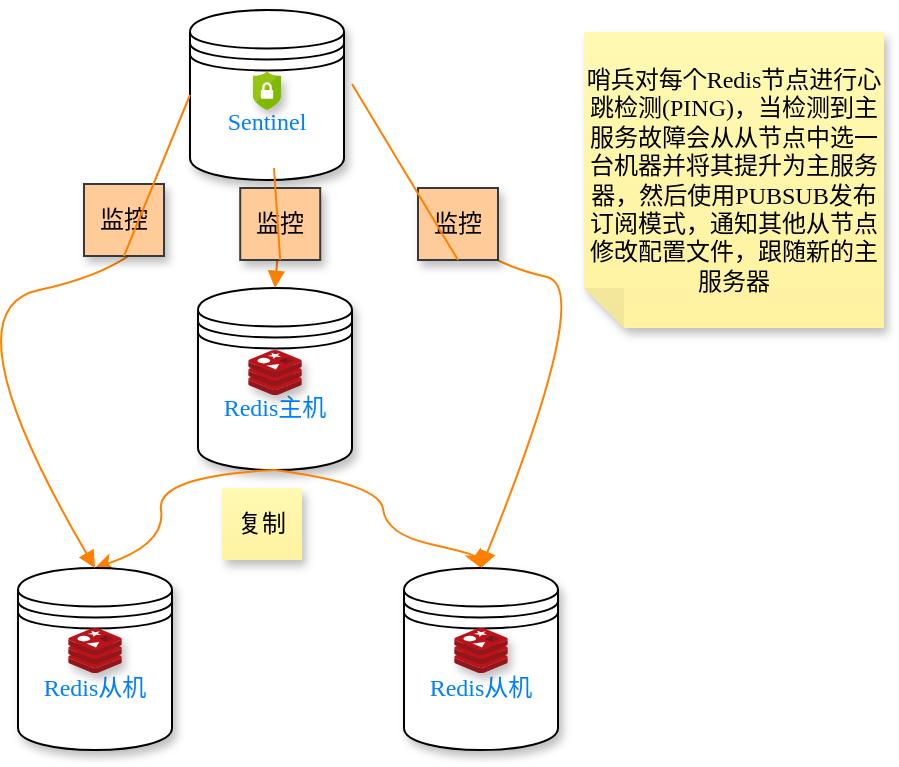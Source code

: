 <mxfile version="20.3.0" type="device"><diagram id="va81f4tLsdk8z1BtugD0" name="Page-1"><mxGraphModel dx="1133" dy="1116" grid="0" gridSize="10" guides="1" tooltips="1" connect="1" arrows="1" fold="1" page="0" pageScale="1" pageWidth="827" pageHeight="1169" math="0" shadow="0"><root><mxCell id="0"/><mxCell id="1" parent="0"/><mxCell id="dDcske9U9_3VaKOSgDQP-7" value="" style="group" parent="1" vertex="1" connectable="0"><mxGeometry x="-49" y="107" width="77" height="91" as="geometry"/></mxCell><mxCell id="dDcske9U9_3VaKOSgDQP-6" value="Redis主机" style="shape=datastore;whiteSpace=wrap;html=1;rounded=1;shadow=1;glass=1;sketch=0;hachureGap=4;fontFamily=Lucida Console;fontColor=#007FFF;gradientColor=none;" parent="dDcske9U9_3VaKOSgDQP-7" vertex="1"><mxGeometry width="77" height="91" as="geometry"/></mxCell><mxCell id="dDcske9U9_3VaKOSgDQP-1" value="&lt;span style=&quot;color: rgba(0, 0, 0, 0); font-family: monospace; font-size: 0px; text-align: start;&quot;&gt;%3CmxGraphModel%3E%3Croot%3E%3CmxCell%20id%3D%220%22%2F%3E%3CmxCell%20id%3D%221%22%20parent%3D%220%22%2F%3E%3CmxCell%20id%3D%222%22%20value%3D%22%22%20style%3D%22group%22%20vertex%3D%221%22%20connectable%3D%220%22%20parent%3D%221%22%3E%3CmxGeometry%20x%3D%22-71%22%20y%3D%22174%22%20width%3D%2277%22%20height%3D%2291%22%20as%3D%22geometry%22%2F%3E%3C%2FmxCell%3E%3CmxCell%20id%3D%223%22%20value%3D%22Redis%E4%B8%BB%E6%9C%BA%22%20style%3D%22shape%3Ddatastore%3BwhiteSpace%3Dwrap%3Bhtml%3D1%3Brounded%3D1%3Bshadow%3D1%3Bglass%3D1%3Bsketch%3D0%3BhachureGap%3D4%3BfontFamily%3DLucida%20Console%3BfontColor%3D%23007FFF%3BgradientColor%3Dnone%3B%22%20vertex%3D%221%22%20parent%3D%222%22%3E%3CmxGeometry%20width%3D%2277%22%20height%3D%2291%22%20as%3D%22geometry%22%2F%3E%3C%2FmxCell%3E%3CmxCell%20id%3D%224%22%20value%3D%22%22%20style%3D%22sketch%3D0%3Baspect%3Dfixed%3Bhtml%3D1%3Bpoints%3D%5B%5D%3Balign%3Dcenter%3Bimage%3BfontSize%3D12%3Bimage%3Dimg%2Flib%2Fmscae%2FCache_Redis_Product.svg%3Brounded%3D1%3Bshadow%3D1%3Bglass%3D1%3BhachureGap%3D4%3BfontFamily%3DLucida%20Console%3BfontColor%3D%23007FFF%3BgradientColor%3Dnone%3B%22%20vertex%3D%221%22%20parent%3D%222%22%3E%3CmxGeometry%20x%3D%2225.11%22%20y%3D%2231%22%20width%3D%2226.79%22%20height%3D%2222.5%22%20as%3D%22geometry%22%2F%3E%3C%2FmxCell%3E%3C%2Froot%3E%3C%2FmxGraphModel%3E&lt;/span&gt;" style="sketch=0;aspect=fixed;html=1;points=[];align=center;image;fontSize=12;image=img/lib/mscae/Cache_Redis_Product.svg;rounded=1;shadow=1;glass=1;hachureGap=4;fontFamily=Lucida Console;fontColor=#007FFF;gradientColor=none;" parent="dDcske9U9_3VaKOSgDQP-7" vertex="1"><mxGeometry x="25.11" y="31" width="26.79" height="22.5" as="geometry"/></mxCell><mxCell id="dDcske9U9_3VaKOSgDQP-13" value="" style="endArrow=classic;html=1;rounded=0;strokeColor=#FF8000;fontFamily=Lucida Console;fontColor=#007FFF;sourcePerimeterSpacing=8;targetPerimeterSpacing=8;curved=1;exitX=0.5;exitY=1;exitDx=0;exitDy=0;entryX=0.5;entryY=0;entryDx=0;entryDy=0;" parent="1" source="dDcske9U9_3VaKOSgDQP-6" target="dDcske9U9_3VaKOSgDQP-8" edge="1"><mxGeometry width="50" height="50" relative="1" as="geometry"><mxPoint x="6" y="220" as="sourcePoint"/><mxPoint x="102" y="243" as="targetPoint"/><Array as="points"><mxPoint x="42" y="205"/><mxPoint x="45" y="230"/><mxPoint x="89" y="240"/></Array></mxGeometry></mxCell><mxCell id="dDcske9U9_3VaKOSgDQP-14" value="" style="endArrow=classic;html=1;rounded=0;strokeColor=#FF8000;fontFamily=Lucida Console;fontColor=#007FFF;sourcePerimeterSpacing=8;targetPerimeterSpacing=8;curved=1;exitX=0.5;exitY=1;exitDx=0;exitDy=0;entryX=0.5;entryY=0;entryDx=0;entryDy=0;" parent="1" source="dDcske9U9_3VaKOSgDQP-6" target="dDcske9U9_3VaKOSgDQP-9" edge="1"><mxGeometry width="50" height="50" relative="1" as="geometry"><mxPoint x="5" y="217" as="sourcePoint"/><mxPoint x="117" y="105" as="targetPoint"/><Array as="points"><mxPoint x="-70" y="201"/><mxPoint x="-65" y="235"/></Array></mxGeometry></mxCell><mxCell id="dDcske9U9_3VaKOSgDQP-16" value="复制" style="shape=note;whiteSpace=wrap;html=1;backgroundOutline=1;fontColor=#000000;darkOpacity=0.05;fillColor=#FFF9B2;strokeColor=none;fillStyle=solid;direction=west;gradientDirection=north;gradientColor=#FFF2A1;shadow=1;size=0;pointerEvents=1;rounded=1;glass=1;sketch=0;hachureGap=4;fontFamily=Lucida Console;" parent="1" vertex="1"><mxGeometry x="-37" y="207" width="40" height="36" as="geometry"/></mxCell><mxCell id="N2dzHIjIwaa4R7R9n_TM-1" value="" style="group" parent="1" vertex="1" connectable="0"><mxGeometry x="-53" y="-32" width="77" height="85" as="geometry"/></mxCell><mxCell id="N2dzHIjIwaa4R7R9n_TM-2" value="Sentinel" style="shape=datastore;whiteSpace=wrap;html=1;rounded=1;shadow=1;glass=1;sketch=0;hachureGap=4;fontFamily=Lucida Console;fontColor=#007FFF;gradientColor=none;" parent="N2dzHIjIwaa4R7R9n_TM-1" vertex="1"><mxGeometry width="77" height="85" as="geometry"/></mxCell><mxCell id="PLIrodMckrbdrG3JASOV-1" value="" style="sketch=0;aspect=fixed;html=1;points=[];align=center;image;fontSize=12;image=img/lib/mscae/Security_Center.svg;rounded=1;shadow=1;glass=1;hachureGap=4;fontFamily=Lucida Console;fontColor=#007FFF;gradientColor=none;" vertex="1" parent="N2dzHIjIwaa4R7R9n_TM-1"><mxGeometry x="31.48" y="30.5" width="14.04" height="19.5" as="geometry"/></mxCell><mxCell id="N2dzHIjIwaa4R7R9n_TM-5" value="" style="group" parent="1" vertex="1" connectable="0"><mxGeometry x="-139" y="247" width="77" height="91" as="geometry"/></mxCell><mxCell id="dDcske9U9_3VaKOSgDQP-9" value="Redis从机" style="shape=datastore;whiteSpace=wrap;html=1;rounded=1;shadow=1;glass=1;sketch=0;hachureGap=4;fontFamily=Lucida Console;fontColor=#007FFF;gradientColor=none;" parent="N2dzHIjIwaa4R7R9n_TM-5" vertex="1"><mxGeometry width="77" height="91" as="geometry"/></mxCell><mxCell id="dDcske9U9_3VaKOSgDQP-24" value="&lt;span style=&quot;color: rgba(0, 0, 0, 0); font-family: monospace; font-size: 0px; text-align: start;&quot;&gt;%3CmxGraphModel%3E%3Croot%3E%3CmxCell%20id%3D%220%22%2F%3E%3CmxCell%20id%3D%221%22%20parent%3D%220%22%2F%3E%3CmxCell%20id%3D%222%22%20value%3D%22%22%20style%3D%22group%22%20vertex%3D%221%22%20connectable%3D%220%22%20parent%3D%221%22%3E%3CmxGeometry%20x%3D%22-71%22%20y%3D%22174%22%20width%3D%2277%22%20height%3D%2291%22%20as%3D%22geometry%22%2F%3E%3C%2FmxCell%3E%3CmxCell%20id%3D%223%22%20value%3D%22Redis%E4%B8%BB%E6%9C%BA%22%20style%3D%22shape%3Ddatastore%3BwhiteSpace%3Dwrap%3Bhtml%3D1%3Brounded%3D1%3Bshadow%3D1%3Bglass%3D1%3Bsketch%3D0%3BhachureGap%3D4%3BfontFamily%3DLucida%20Console%3BfontColor%3D%23007FFF%3BgradientColor%3Dnone%3B%22%20vertex%3D%221%22%20parent%3D%222%22%3E%3CmxGeometry%20width%3D%2277%22%20height%3D%2291%22%20as%3D%22geometry%22%2F%3E%3C%2FmxCell%3E%3CmxCell%20id%3D%224%22%20value%3D%22%22%20style%3D%22sketch%3D0%3Baspect%3Dfixed%3Bhtml%3D1%3Bpoints%3D%5B%5D%3Balign%3Dcenter%3Bimage%3BfontSize%3D12%3Bimage%3Dimg%2Flib%2Fmscae%2FCache_Redis_Product.svg%3Brounded%3D1%3Bshadow%3D1%3Bglass%3D1%3BhachureGap%3D4%3BfontFamily%3DLucida%20Console%3BfontColor%3D%23007FFF%3BgradientColor%3Dnone%3B%22%20vertex%3D%221%22%20parent%3D%222%22%3E%3CmxGeometry%20x%3D%2225.11%22%20y%3D%2231%22%20width%3D%2226.79%22%20height%3D%2222.5%22%20as%3D%22geometry%22%2F%3E%3C%2FmxCell%3E%3C%2Froot%3E%3C%2FmxGraphModel%3E&lt;/span&gt;" style="sketch=0;aspect=fixed;html=1;points=[];align=center;image;fontSize=12;image=img/lib/mscae/Cache_Redis_Product.svg;rounded=1;shadow=1;glass=1;hachureGap=4;fontFamily=Lucida Console;fontColor=#007FFF;gradientColor=none;" parent="N2dzHIjIwaa4R7R9n_TM-5" vertex="1"><mxGeometry x="25.11" y="30" width="26.79" height="22.5" as="geometry"/></mxCell><mxCell id="N2dzHIjIwaa4R7R9n_TM-6" value="" style="group" parent="1" vertex="1" connectable="0"><mxGeometry x="54" y="247" width="77" height="91" as="geometry"/></mxCell><mxCell id="dDcske9U9_3VaKOSgDQP-8" value="Redis从机" style="shape=datastore;whiteSpace=wrap;html=1;rounded=1;shadow=1;glass=1;sketch=0;hachureGap=4;fontFamily=Lucida Console;fontColor=#007FFF;gradientColor=none;" parent="N2dzHIjIwaa4R7R9n_TM-6" vertex="1"><mxGeometry width="77" height="91" as="geometry"/></mxCell><mxCell id="dDcske9U9_3VaKOSgDQP-25" value="&lt;span style=&quot;color: rgba(0, 0, 0, 0); font-family: monospace; font-size: 0px; text-align: start;&quot;&gt;%3CmxGraphModel%3E%3Croot%3E%3CmxCell%20id%3D%220%22%2F%3E%3CmxCell%20id%3D%221%22%20parent%3D%220%22%2F%3E%3CmxCell%20id%3D%222%22%20value%3D%22%22%20style%3D%22group%22%20vertex%3D%221%22%20connectable%3D%220%22%20parent%3D%221%22%3E%3CmxGeometry%20x%3D%22-71%22%20y%3D%22174%22%20width%3D%2277%22%20height%3D%2291%22%20as%3D%22geometry%22%2F%3E%3C%2FmxCell%3E%3CmxCell%20id%3D%223%22%20value%3D%22Redis%E4%B8%BB%E6%9C%BA%22%20style%3D%22shape%3Ddatastore%3BwhiteSpace%3Dwrap%3Bhtml%3D1%3Brounded%3D1%3Bshadow%3D1%3Bglass%3D1%3Bsketch%3D0%3BhachureGap%3D4%3BfontFamily%3DLucida%20Console%3BfontColor%3D%23007FFF%3BgradientColor%3Dnone%3B%22%20vertex%3D%221%22%20parent%3D%222%22%3E%3CmxGeometry%20width%3D%2277%22%20height%3D%2291%22%20as%3D%22geometry%22%2F%3E%3C%2FmxCell%3E%3CmxCell%20id%3D%224%22%20value%3D%22%22%20style%3D%22sketch%3D0%3Baspect%3Dfixed%3Bhtml%3D1%3Bpoints%3D%5B%5D%3Balign%3Dcenter%3Bimage%3BfontSize%3D12%3Bimage%3Dimg%2Flib%2Fmscae%2FCache_Redis_Product.svg%3Brounded%3D1%3Bshadow%3D1%3Bglass%3D1%3BhachureGap%3D4%3BfontFamily%3DLucida%20Console%3BfontColor%3D%23007FFF%3BgradientColor%3Dnone%3B%22%20vertex%3D%221%22%20parent%3D%222%22%3E%3CmxGeometry%20x%3D%2225.11%22%20y%3D%2231%22%20width%3D%2226.79%22%20height%3D%2222.5%22%20as%3D%22geometry%22%2F%3E%3C%2FmxCell%3E%3C%2Froot%3E%3C%2FmxGraphModel%3E&lt;/span&gt;" style="sketch=0;aspect=fixed;html=1;points=[];align=center;image;fontSize=12;image=img/lib/mscae/Cache_Redis_Product.svg;rounded=1;shadow=1;glass=1;hachureGap=4;fontFamily=Lucida Console;fontColor=#007FFF;gradientColor=none;" parent="N2dzHIjIwaa4R7R9n_TM-6" vertex="1"><mxGeometry x="25.1" y="30" width="26.79" height="22.5" as="geometry"/></mxCell><mxCell id="N2dzHIjIwaa4R7R9n_TM-8" value="" style="edgeStyle=none;orthogonalLoop=1;jettySize=auto;html=1;rounded=0;strokeColor=#FF8000;fontFamily=Lucida Console;fontColor=#007FFF;startArrow=none;startFill=0;endArrow=block;endFill=1;targetPerimeterSpacing=8;curved=1;entryX=0.5;entryY=0;entryDx=0;entryDy=0;" parent="1" source="N2dzHIjIwaa4R7R9n_TM-14" target="dDcske9U9_3VaKOSgDQP-6" edge="1"><mxGeometry width="120" relative="1" as="geometry"><mxPoint x="-11" y="47" as="sourcePoint"/><mxPoint x="104" y="60" as="targetPoint"/><Array as="points"/></mxGeometry></mxCell><mxCell id="N2dzHIjIwaa4R7R9n_TM-9" value="" style="edgeStyle=none;orthogonalLoop=1;jettySize=auto;html=1;rounded=0;strokeColor=#FF8000;fontFamily=Lucida Console;fontColor=#007FFF;startArrow=none;startFill=0;endArrow=block;endFill=1;targetPerimeterSpacing=8;curved=1;entryX=0.5;entryY=0;entryDx=0;entryDy=0;" parent="1" source="N2dzHIjIwaa4R7R9n_TM-16" target="dDcske9U9_3VaKOSgDQP-8" edge="1"><mxGeometry width="120" relative="1" as="geometry"><mxPoint x="28" y="5" as="sourcePoint"/><mxPoint x="91" y="-21.5" as="targetPoint"/><Array as="points"><mxPoint x="77" y="76"/><mxPoint x="102" y="96"/><mxPoint x="149" y="107"/></Array></mxGeometry></mxCell><mxCell id="N2dzHIjIwaa4R7R9n_TM-10" value="" style="edgeStyle=none;orthogonalLoop=1;jettySize=auto;html=1;rounded=0;strokeColor=#FF8000;fontFamily=Lucida Console;fontColor=#007FFF;startArrow=none;startFill=0;endArrow=block;endFill=1;targetPerimeterSpacing=8;curved=1;entryX=0.5;entryY=0;entryDx=0;entryDy=0;entryPerimeter=0;exitX=0;exitY=0.5;exitDx=0;exitDy=0;" parent="1" source="N2dzHIjIwaa4R7R9n_TM-12" target="dDcske9U9_3VaKOSgDQP-9" edge="1"><mxGeometry width="120" relative="1" as="geometry"><mxPoint x="-52" y="11" as="sourcePoint"/><mxPoint x="68" y="11" as="targetPoint"/><Array as="points"><mxPoint x="-81" y="98"/><mxPoint x="-176" y="118"/></Array></mxGeometry></mxCell><mxCell id="N2dzHIjIwaa4R7R9n_TM-12" value="监控" style="shape=note;whiteSpace=wrap;html=1;backgroundOutline=1;darkOpacity=0.05;fillColor=#ffcc99;strokeColor=#36393d;fillStyle=solid;direction=west;gradientDirection=north;shadow=1;size=0;pointerEvents=1;rounded=1;glass=1;sketch=0;hachureGap=4;fontFamily=Lucida Console;" parent="1" vertex="1"><mxGeometry x="-106" y="55" width="40" height="36" as="geometry"/></mxCell><mxCell id="N2dzHIjIwaa4R7R9n_TM-13" value="" style="edgeStyle=none;orthogonalLoop=1;jettySize=auto;html=1;rounded=0;strokeColor=#FF8000;fontFamily=Lucida Console;fontColor=#007FFF;startArrow=none;startFill=0;endArrow=none;endFill=1;sourcePerimeterSpacing=8;curved=1;entryX=0.5;entryY=0;entryDx=0;entryDy=0;entryPerimeter=0;exitX=0;exitY=0.5;exitDx=0;exitDy=0;" parent="1" source="N2dzHIjIwaa4R7R9n_TM-2" target="N2dzHIjIwaa4R7R9n_TM-12" edge="1"><mxGeometry width="120" relative="1" as="geometry"><mxPoint x="-53.0" y="10.5" as="sourcePoint"/><mxPoint x="-100.5" y="247.0" as="targetPoint"/><Array as="points"/></mxGeometry></mxCell><mxCell id="N2dzHIjIwaa4R7R9n_TM-14" value="监控" style="shape=note;whiteSpace=wrap;html=1;backgroundOutline=1;darkOpacity=0.05;fillColor=#ffcc99;strokeColor=#36393d;fillStyle=solid;direction=west;gradientDirection=north;shadow=1;size=0;pointerEvents=1;rounded=1;glass=1;sketch=0;hachureGap=4;fontFamily=Lucida Console;" parent="1" vertex="1"><mxGeometry x="-27.89" y="57" width="40" height="36" as="geometry"/></mxCell><mxCell id="N2dzHIjIwaa4R7R9n_TM-15" value="" style="edgeStyle=none;orthogonalLoop=1;jettySize=auto;html=1;rounded=0;strokeColor=#FF8000;fontFamily=Lucida Console;fontColor=#007FFF;startArrow=none;startFill=0;endArrow=none;endFill=1;sourcePerimeterSpacing=8;curved=1;entryX=0.5;entryY=0;entryDx=0;entryDy=0;" parent="1" target="N2dzHIjIwaa4R7R9n_TM-14" edge="1"><mxGeometry width="120" relative="1" as="geometry"><mxPoint x="-11" y="47.0" as="sourcePoint"/><mxPoint x="-10.5" y="107.0" as="targetPoint"/><Array as="points"/></mxGeometry></mxCell><mxCell id="N2dzHIjIwaa4R7R9n_TM-16" value="监控" style="shape=note;whiteSpace=wrap;html=1;backgroundOutline=1;darkOpacity=0.05;fillColor=#ffcc99;strokeColor=#36393d;fillStyle=solid;direction=west;gradientDirection=north;shadow=1;size=0;pointerEvents=1;rounded=1;glass=1;sketch=0;hachureGap=4;fontFamily=Lucida Console;" parent="1" vertex="1"><mxGeometry x="61" y="57" width="40" height="36" as="geometry"/></mxCell><mxCell id="N2dzHIjIwaa4R7R9n_TM-17" value="" style="edgeStyle=none;orthogonalLoop=1;jettySize=auto;html=1;rounded=0;strokeColor=#FF8000;fontFamily=Lucida Console;fontColor=#007FFF;startArrow=none;startFill=0;endArrow=none;endFill=1;sourcePerimeterSpacing=8;curved=1;entryX=0.5;entryY=0;entryDx=0;entryDy=0;" parent="1" target="N2dzHIjIwaa4R7R9n_TM-16" edge="1"><mxGeometry width="120" relative="1" as="geometry"><mxPoint x="28" y="5" as="sourcePoint"/><mxPoint x="92.5" y="247.0" as="targetPoint"/><Array as="points"/></mxGeometry></mxCell><mxCell id="N2dzHIjIwaa4R7R9n_TM-18" value="哨兵对每个Redis节点进行心跳检测(PING)，当检测到主服务故障会从从节点中选一台机器并将其提升为主服务器，然后使用PUBSUB发布订阅模式，通知其他从节点修改配置文件，跟随新的主服务器" style="shape=note;whiteSpace=wrap;html=1;backgroundOutline=1;fontColor=#000000;darkOpacity=0.05;fillColor=#FFF9B2;strokeColor=none;fillStyle=solid;direction=west;gradientDirection=north;gradientColor=#FFF2A1;shadow=1;size=20;pointerEvents=1;rounded=1;glass=1;sketch=0;hachureGap=4;fontFamily=Lucida Console;" parent="1" vertex="1"><mxGeometry x="144" y="-21" width="150" height="148" as="geometry"/></mxCell></root></mxGraphModel></diagram></mxfile>